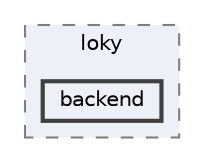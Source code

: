 digraph "/home/jam/Research/IRES-2025/dev/src/llm-scripts/testing/hypothesis-testing/hyp-env/lib/python3.12/site-packages/joblib/externals/loky/backend"
{
 // LATEX_PDF_SIZE
  bgcolor="transparent";
  edge [fontname=Helvetica,fontsize=10,labelfontname=Helvetica,labelfontsize=10];
  node [fontname=Helvetica,fontsize=10,shape=box,height=0.2,width=0.4];
  compound=true
  subgraph clusterdir_b091fe2040ea0341679db87d0a654bdf {
    graph [ bgcolor="#edf0f7", pencolor="grey50", label="loky", fontname=Helvetica,fontsize=10 style="filled,dashed", URL="dir_b091fe2040ea0341679db87d0a654bdf.html",tooltip=""]
  dir_1f14cc8000bf8a6dbf5ba525e9dc0b40 [label="backend", fillcolor="#edf0f7", color="grey25", style="filled,bold", URL="dir_1f14cc8000bf8a6dbf5ba525e9dc0b40.html",tooltip=""];
  }
}
